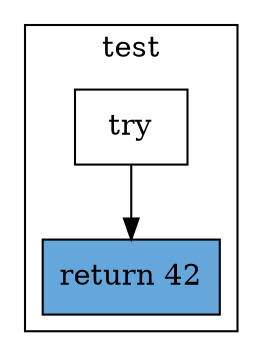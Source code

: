 digraph "try-2" {
    node [shape=box];
    subgraph "cluster_test" {
        label="test";
        "test_141" [label="try"];
        "test_142" [label="return 42",style=filled,fillcolor="#66A7DB"];
        "test_141" -> "test_142";
    }
}
